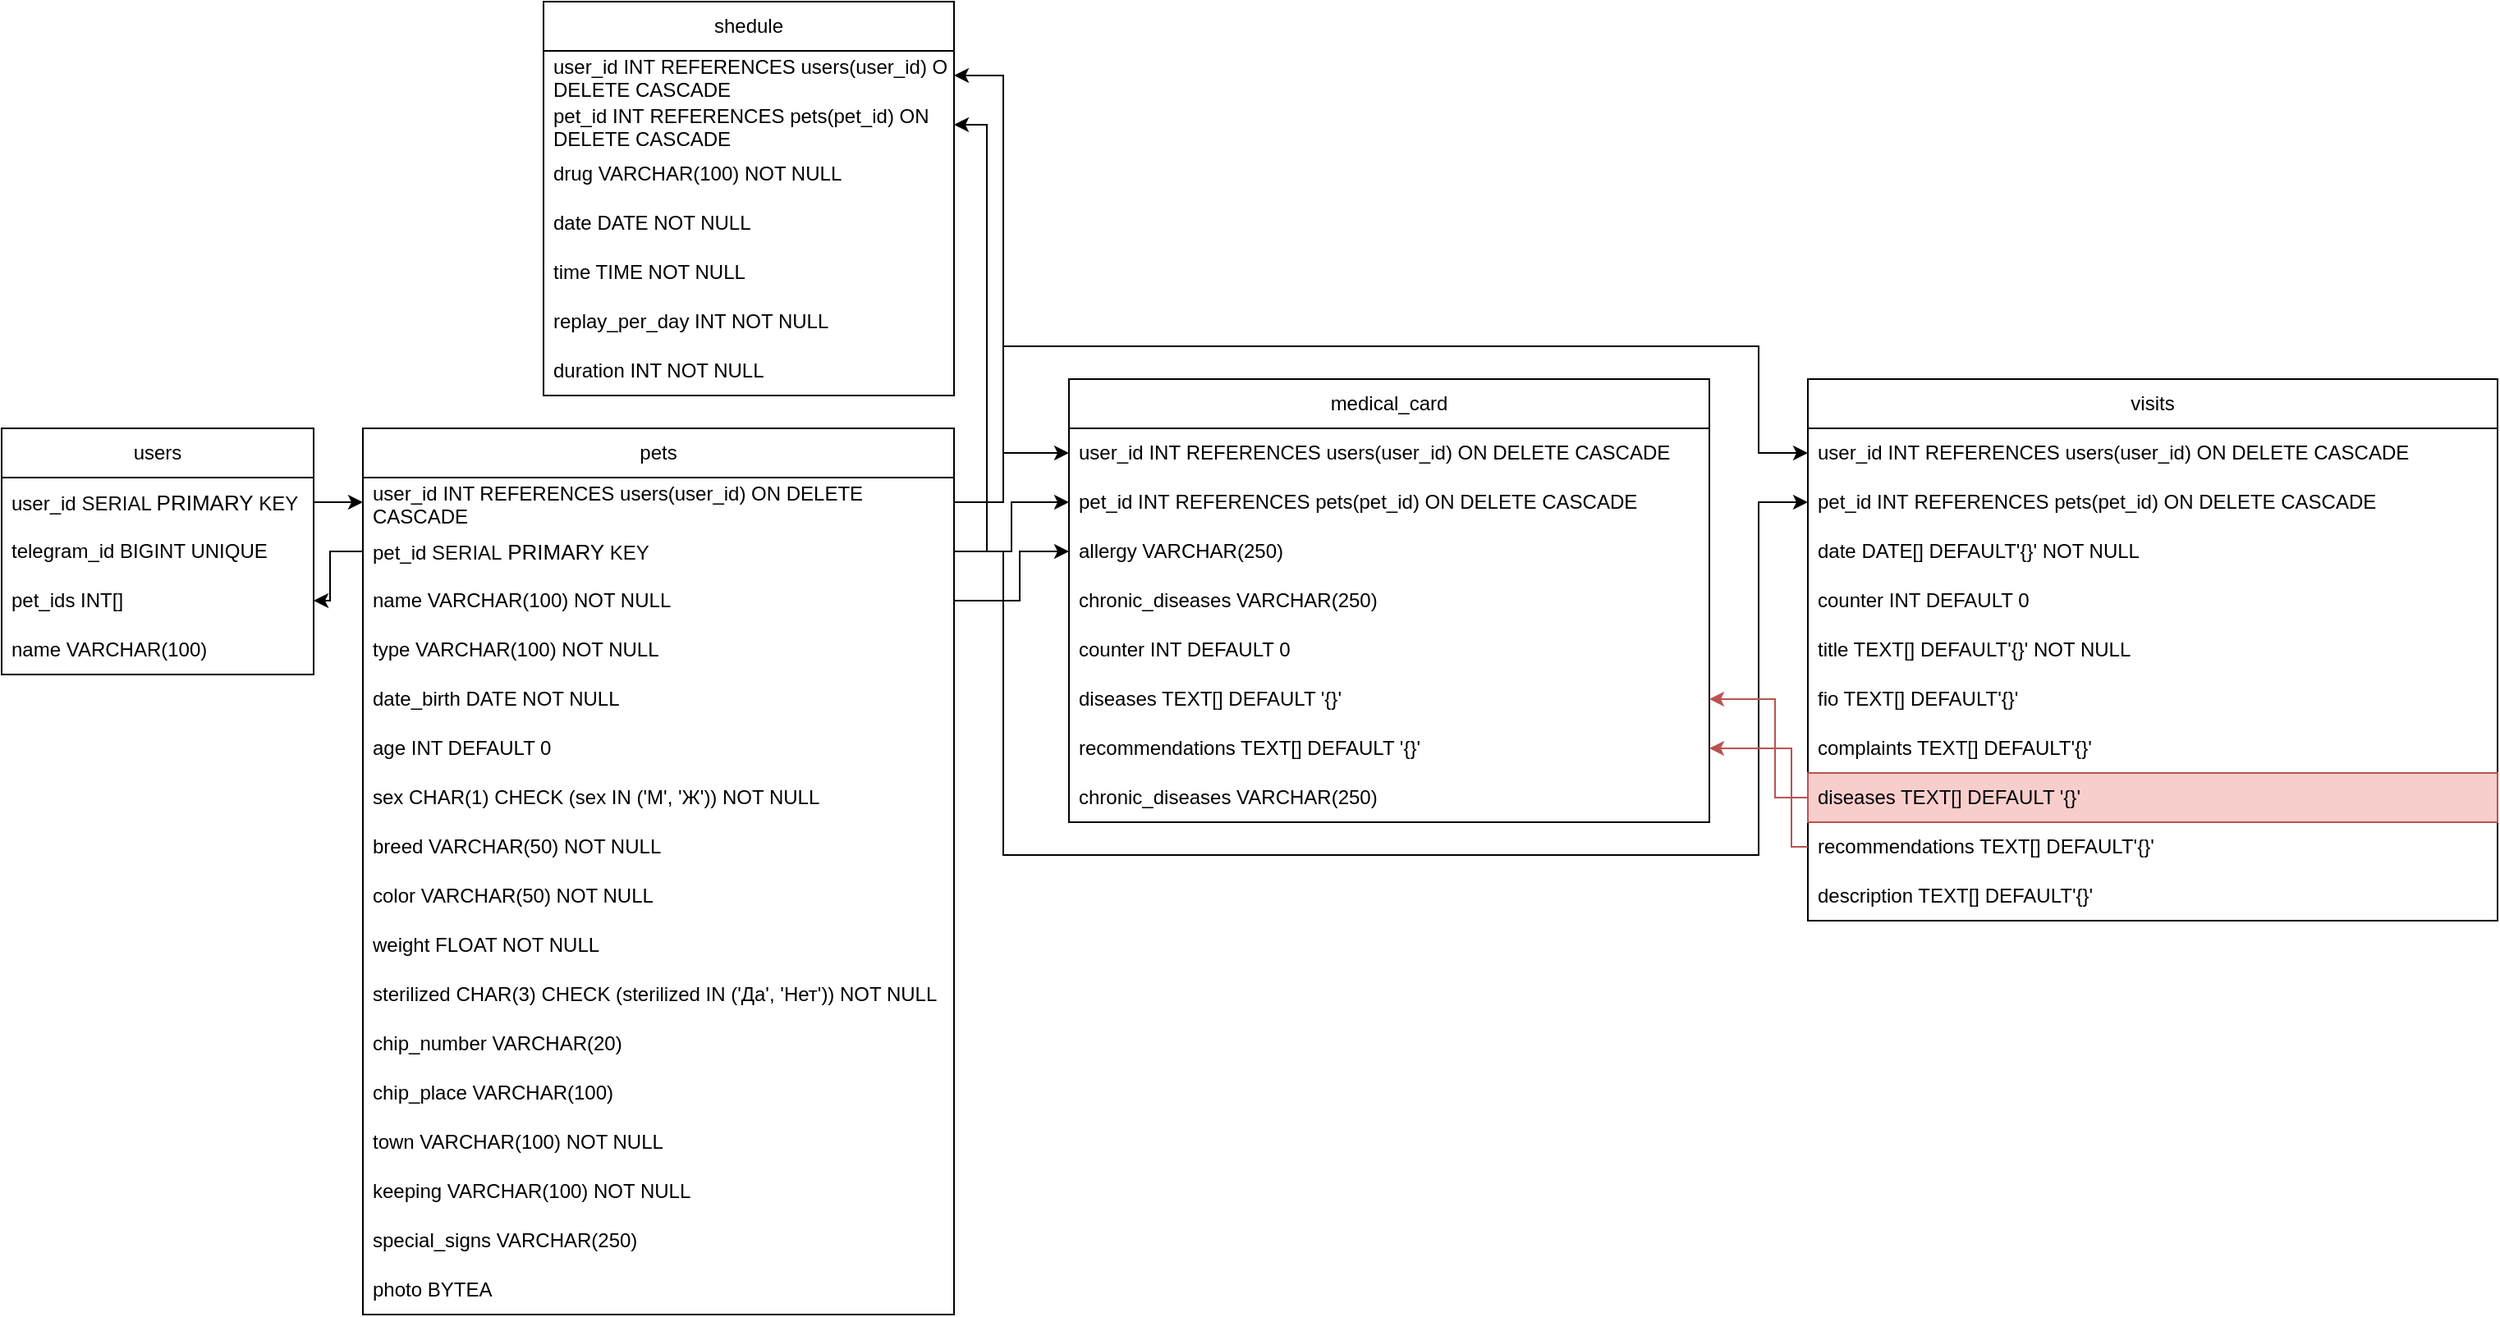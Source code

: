 <mxfile version="24.7.17">
  <diagram name="Страница — 1" id="2kLX4BQX8sCwUvxI8kL4">
    <mxGraphModel dx="1646" dy="1603" grid="1" gridSize="10" guides="1" tooltips="1" connect="1" arrows="1" fold="1" page="1" pageScale="1" pageWidth="827" pageHeight="1169" math="0" shadow="0">
      <root>
        <mxCell id="0" />
        <mxCell id="1" parent="0" />
        <mxCell id="tRE23R7GTaDSRuDy--_Y-1" value="users" style="swimlane;fontStyle=0;childLayout=stackLayout;horizontal=1;startSize=30;horizontalStack=0;resizeParent=1;resizeParentMax=0;resizeLast=0;collapsible=1;marginBottom=0;whiteSpace=wrap;html=1;" parent="1" vertex="1">
          <mxGeometry x="-180" y="220" width="190" height="150" as="geometry" />
        </mxCell>
        <mxCell id="tRE23R7GTaDSRuDy--_Y-2" value="user_id&amp;nbsp;&lt;span style=&quot;background-color: transparent; font-family: inherit; font-size: var(--_pr-code-fs); font-style: inherit; font-variant-ligatures: inherit; font-variant-caps: inherit; font-weight: inherit; white-space: inherit; color: rgb(12, 13, 14);&quot;&gt;SERIAL &lt;/span&gt;&lt;span style=&quot;background-color: transparent; font-family: inherit; font-style: inherit; font-variant-ligatures: inherit; font-variant-caps: inherit; font-weight: inherit; white-space: inherit; font-size: 13px;&quot;&gt;PRIMARY&lt;/span&gt;&lt;span style=&quot;background-color: transparent; font-family: inherit; font-size: var(--_pr-code-fs); font-style: inherit; font-variant-ligatures: inherit; font-variant-caps: inherit; font-weight: inherit; white-space: inherit; color: rgb(12, 13, 14);&quot;&gt;&amp;nbsp;KEY&lt;/span&gt;" style="text;strokeColor=none;fillColor=none;align=left;verticalAlign=middle;spacingLeft=4;spacingRight=4;overflow=hidden;points=[[0,0.5],[1,0.5]];portConstraint=eastwest;rotatable=0;whiteSpace=wrap;html=1;" parent="tRE23R7GTaDSRuDy--_Y-1" vertex="1">
          <mxGeometry y="30" width="190" height="30" as="geometry" />
        </mxCell>
        <mxCell id="tRE23R7GTaDSRuDy--_Y-57" value="telegram_id &lt;span class=&quot;hljs-type&quot;&gt;BIGINT&lt;/span&gt; &lt;span class=&quot;hljs-keyword&quot;&gt;UNIQUE&lt;/span&gt;" style="text;strokeColor=none;fillColor=none;align=left;verticalAlign=middle;spacingLeft=4;spacingRight=4;overflow=hidden;points=[[0,0.5],[1,0.5]];portConstraint=eastwest;rotatable=0;whiteSpace=wrap;html=1;" parent="tRE23R7GTaDSRuDy--_Y-1" vertex="1">
          <mxGeometry y="60" width="190" height="30" as="geometry" />
        </mxCell>
        <mxCell id="tRE23R7GTaDSRuDy--_Y-3" value="pet_ids&amp;nbsp;&lt;span class=&quot;hljs-type&quot;&gt;INT&lt;/span&gt;[]" style="text;strokeColor=none;fillColor=none;align=left;verticalAlign=middle;spacingLeft=4;spacingRight=4;overflow=hidden;points=[[0,0.5],[1,0.5]];portConstraint=eastwest;rotatable=0;whiteSpace=wrap;html=1;" parent="tRE23R7GTaDSRuDy--_Y-1" vertex="1">
          <mxGeometry y="90" width="190" height="30" as="geometry" />
        </mxCell>
        <mxCell id="tRE23R7GTaDSRuDy--_Y-4" value="name VARCHAR(100)" style="text;strokeColor=none;fillColor=none;align=left;verticalAlign=middle;spacingLeft=4;spacingRight=4;overflow=hidden;points=[[0,0.5],[1,0.5]];portConstraint=eastwest;rotatable=0;whiteSpace=wrap;html=1;" parent="tRE23R7GTaDSRuDy--_Y-1" vertex="1">
          <mxGeometry y="120" width="190" height="30" as="geometry" />
        </mxCell>
        <mxCell id="tRE23R7GTaDSRuDy--_Y-5" value="pets" style="swimlane;fontStyle=0;childLayout=stackLayout;horizontal=1;startSize=30;horizontalStack=0;resizeParent=1;resizeParentMax=0;resizeLast=0;collapsible=1;marginBottom=0;whiteSpace=wrap;html=1;swimlaneFillColor=default;" parent="1" vertex="1">
          <mxGeometry x="40" y="220" width="360" height="540" as="geometry">
            <mxRectangle x="274" y="220" width="60" height="30" as="alternateBounds" />
          </mxGeometry>
        </mxCell>
        <mxCell id="tRE23R7GTaDSRuDy--_Y-54" value="user_id&amp;nbsp;&lt;span class=&quot;hljs-type&quot;&gt;INT&lt;/span&gt; &lt;span class=&quot;hljs-keyword&quot;&gt;REFERENCES&lt;/span&gt; users(user_id)&amp;nbsp;ON DELETE CASCADE" style="text;strokeColor=none;fillColor=none;align=left;verticalAlign=middle;spacingLeft=4;spacingRight=4;overflow=hidden;points=[[0,0.5],[1,0.5]];portConstraint=eastwest;rotatable=0;whiteSpace=wrap;html=1;" parent="tRE23R7GTaDSRuDy--_Y-5" vertex="1">
          <mxGeometry y="30" width="360" height="30" as="geometry" />
        </mxCell>
        <mxCell id="tRE23R7GTaDSRuDy--_Y-6" value="pet_id&amp;nbsp;&lt;span style=&quot;font-family: inherit; font-size: var(--_pr-code-fs); font-style: inherit; font-variant-ligatures: inherit; font-variant-caps: inherit; font-weight: inherit; white-space: inherit; background-color: transparent; color: rgb(12, 13, 14);&quot;&gt;SERIAL&amp;nbsp;&lt;/span&gt;&lt;span style=&quot;font-family: inherit; font-style: inherit; font-variant-ligatures: inherit; font-variant-caps: inherit; font-weight: inherit; white-space: inherit; background-color: transparent; font-size: 13px;&quot;&gt;PRIMARY&lt;/span&gt;&lt;span style=&quot;font-family: inherit; font-size: var(--_pr-code-fs); font-style: inherit; font-variant-ligatures: inherit; font-variant-caps: inherit; font-weight: inherit; white-space: inherit; background-color: transparent; color: rgb(12, 13, 14);&quot;&gt;&amp;nbsp;KEY&lt;/span&gt;" style="text;strokeColor=none;fillColor=none;align=left;verticalAlign=middle;spacingLeft=4;spacingRight=4;overflow=hidden;points=[[0,0.5],[1,0.5]];portConstraint=eastwest;rotatable=0;whiteSpace=wrap;html=1;" parent="tRE23R7GTaDSRuDy--_Y-5" vertex="1">
          <mxGeometry y="60" width="360" height="30" as="geometry" />
        </mxCell>
        <mxCell id="tRE23R7GTaDSRuDy--_Y-7" value="name VARCHAR(100) NOT NULL" style="text;strokeColor=none;fillColor=none;align=left;verticalAlign=middle;spacingLeft=4;spacingRight=4;overflow=hidden;points=[[0,0.5],[1,0.5]];portConstraint=eastwest;rotatable=0;whiteSpace=wrap;html=1;" parent="tRE23R7GTaDSRuDy--_Y-5" vertex="1">
          <mxGeometry y="90" width="360" height="30" as="geometry" />
        </mxCell>
        <mxCell id="u6LkTPXZ42E2LxzYTsiw-1" value="type VARCHAR(100) NOT NULL" style="text;align=left;verticalAlign=middle;spacingLeft=4;spacingRight=4;overflow=hidden;points=[[0,0.5],[1,0.5]];portConstraint=eastwest;rotatable=0;whiteSpace=wrap;html=1;" parent="tRE23R7GTaDSRuDy--_Y-5" vertex="1">
          <mxGeometry y="120" width="360" height="30" as="geometry" />
        </mxCell>
        <mxCell id="tRE23R7GTaDSRuDy--_Y-21" value="date_birth DATE NOT NULL" style="text;strokeColor=none;fillColor=none;align=left;verticalAlign=middle;spacingLeft=4;spacingRight=4;overflow=hidden;points=[[0,0.5],[1,0.5]];portConstraint=eastwest;rotatable=0;whiteSpace=wrap;html=1;" parent="tRE23R7GTaDSRuDy--_Y-5" vertex="1">
          <mxGeometry y="150" width="360" height="30" as="geometry" />
        </mxCell>
        <mxCell id="ft2t-s6dSCb2vbicJCYg-4" value="age INT DEFAULT 0" style="text;align=left;verticalAlign=middle;spacingLeft=4;spacingRight=4;overflow=hidden;points=[[0,0.5],[1,0.5]];portConstraint=eastwest;rotatable=0;whiteSpace=wrap;html=1;" parent="tRE23R7GTaDSRuDy--_Y-5" vertex="1">
          <mxGeometry y="180" width="360" height="30" as="geometry" />
        </mxCell>
        <mxCell id="tRE23R7GTaDSRuDy--_Y-20" value="sex&amp;nbsp;&lt;span class=&quot;hljs-type&quot;&gt;CHAR&lt;/span&gt;(&lt;span class=&quot;hljs-number&quot;&gt;1&lt;/span&gt;) &lt;span class=&quot;hljs-keyword&quot;&gt;CHECK&lt;/span&gt; (sex&amp;nbsp;&lt;span class=&quot;hljs-keyword&quot;&gt;IN&lt;/span&gt; (&lt;span class=&quot;hljs-string&quot;&gt;&#39;М&#39;&lt;/span&gt;, &lt;span class=&quot;hljs-string&quot;&gt;&#39;Ж&#39;&lt;/span&gt;)) NOT NULL" style="text;strokeColor=none;fillColor=none;align=left;verticalAlign=middle;spacingLeft=4;spacingRight=4;overflow=hidden;points=[[0,0.5],[1,0.5]];portConstraint=eastwest;rotatable=0;whiteSpace=wrap;html=1;" parent="tRE23R7GTaDSRuDy--_Y-5" vertex="1">
          <mxGeometry y="210" width="360" height="30" as="geometry" />
        </mxCell>
        <mxCell id="tRE23R7GTaDSRuDy--_Y-8" value="breed VARCHAR(50) NOT NULL" style="text;strokeColor=none;fillColor=none;align=left;verticalAlign=middle;spacingLeft=4;spacingRight=4;overflow=hidden;points=[[0,0.5],[1,0.5]];portConstraint=eastwest;rotatable=0;whiteSpace=wrap;html=1;" parent="tRE23R7GTaDSRuDy--_Y-5" vertex="1">
          <mxGeometry y="240" width="360" height="30" as="geometry" />
        </mxCell>
        <mxCell id="tRE23R7GTaDSRuDy--_Y-22" value="color VARCHAR(50) NOT NULL" style="text;strokeColor=none;fillColor=none;align=left;verticalAlign=middle;spacingLeft=4;spacingRight=4;overflow=hidden;points=[[0,0.5],[1,0.5]];portConstraint=eastwest;rotatable=0;whiteSpace=wrap;html=1;" parent="tRE23R7GTaDSRuDy--_Y-5" vertex="1">
          <mxGeometry y="270" width="360" height="30" as="geometry" />
        </mxCell>
        <mxCell id="tRE23R7GTaDSRuDy--_Y-23" value="weight FLOAT NOT NULL" style="text;strokeColor=none;fillColor=none;align=left;verticalAlign=middle;spacingLeft=4;spacingRight=4;overflow=hidden;points=[[0,0.5],[1,0.5]];portConstraint=eastwest;rotatable=0;whiteSpace=wrap;html=1;" parent="tRE23R7GTaDSRuDy--_Y-5" vertex="1">
          <mxGeometry y="300" width="360" height="30" as="geometry" />
        </mxCell>
        <mxCell id="tRE23R7GTaDSRuDy--_Y-24" value="sterilized&amp;nbsp;&lt;span class=&quot;hljs-type&quot;&gt;CHAR&lt;/span&gt;(3)&amp;nbsp;&lt;span class=&quot;hljs-keyword&quot;&gt;CHECK&lt;/span&gt;&amp;nbsp;(&lt;span class=&quot;hljs-keyword&quot;&gt;sterilized IN&lt;/span&gt;&amp;nbsp;(&lt;span class=&quot;hljs-string&quot;&gt;&#39;Да&#39;&lt;/span&gt;,&amp;nbsp;&lt;span class=&quot;hljs-string&quot;&gt;&#39;Нет&#39;&lt;/span&gt;)) NOT NULL" style="text;strokeColor=none;fillColor=none;align=left;verticalAlign=middle;spacingLeft=4;spacingRight=4;overflow=hidden;points=[[0,0.5],[1,0.5]];portConstraint=eastwest;rotatable=0;whiteSpace=wrap;html=1;" parent="tRE23R7GTaDSRuDy--_Y-5" vertex="1">
          <mxGeometry y="330" width="360" height="30" as="geometry" />
        </mxCell>
        <mxCell id="tRE23R7GTaDSRuDy--_Y-26" value="chip_number VARCHAR(20)" style="text;strokeColor=none;fillColor=none;align=left;verticalAlign=middle;spacingLeft=4;spacingRight=4;overflow=hidden;points=[[0,0.5],[1,0.5]];portConstraint=eastwest;rotatable=0;whiteSpace=wrap;html=1;" parent="tRE23R7GTaDSRuDy--_Y-5" vertex="1">
          <mxGeometry y="360" width="360" height="30" as="geometry" />
        </mxCell>
        <mxCell id="tRE23R7GTaDSRuDy--_Y-25" value="chip_place VARCHAR(100)" style="text;strokeColor=none;fillColor=none;align=left;verticalAlign=middle;spacingLeft=4;spacingRight=4;overflow=hidden;points=[[0,0.5],[1,0.5]];portConstraint=eastwest;rotatable=0;whiteSpace=wrap;html=1;" parent="tRE23R7GTaDSRuDy--_Y-5" vertex="1">
          <mxGeometry y="390" width="360" height="30" as="geometry" />
        </mxCell>
        <mxCell id="tRE23R7GTaDSRuDy--_Y-27" value="town VARCHAR(100) NOT NULL&amp;nbsp;" style="text;strokeColor=none;fillColor=none;align=left;verticalAlign=middle;spacingLeft=4;spacingRight=4;overflow=hidden;points=[[0,0.5],[1,0.5]];portConstraint=eastwest;rotatable=0;whiteSpace=wrap;html=1;" parent="tRE23R7GTaDSRuDy--_Y-5" vertex="1">
          <mxGeometry y="420" width="360" height="30" as="geometry" />
        </mxCell>
        <mxCell id="tRE23R7GTaDSRuDy--_Y-29" value="keeping VARCHAR(100) NOT NULL" style="text;strokeColor=none;fillColor=none;align=left;verticalAlign=middle;spacingLeft=4;spacingRight=4;overflow=hidden;points=[[0,0.5],[1,0.5]];portConstraint=eastwest;rotatable=0;whiteSpace=wrap;html=1;" parent="tRE23R7GTaDSRuDy--_Y-5" vertex="1">
          <mxGeometry y="450" width="360" height="30" as="geometry" />
        </mxCell>
        <mxCell id="tRE23R7GTaDSRuDy--_Y-28" value="special_signs VARCHAR(250)" style="text;strokeColor=none;fillColor=none;align=left;verticalAlign=middle;spacingLeft=4;spacingRight=4;overflow=hidden;points=[[0,0.5],[1,0.5]];portConstraint=eastwest;rotatable=0;whiteSpace=wrap;html=1;" parent="tRE23R7GTaDSRuDy--_Y-5" vertex="1">
          <mxGeometry y="480" width="360" height="30" as="geometry" />
        </mxCell>
        <mxCell id="tRE23R7GTaDSRuDy--_Y-30" value="photo&amp;nbsp;BYTEA  " style="text;strokeColor=none;fillColor=none;align=left;verticalAlign=middle;spacingLeft=4;spacingRight=4;overflow=hidden;points=[[0,0.5],[1,0.5]];portConstraint=eastwest;rotatable=0;whiteSpace=wrap;html=1;" parent="tRE23R7GTaDSRuDy--_Y-5" vertex="1">
          <mxGeometry y="510" width="360" height="30" as="geometry" />
        </mxCell>
        <mxCell id="tRE23R7GTaDSRuDy--_Y-9" value="medical_card" style="swimlane;fontStyle=0;childLayout=stackLayout;horizontal=1;startSize=30;horizontalStack=0;resizeParent=1;resizeParentMax=0;resizeLast=0;collapsible=1;marginBottom=0;whiteSpace=wrap;html=1;" parent="1" vertex="1">
          <mxGeometry x="470" y="190" width="390" height="270" as="geometry" />
        </mxCell>
        <mxCell id="ft2t-s6dSCb2vbicJCYg-18" value="user_id&amp;nbsp;&lt;span class=&quot;hljs-type&quot;&gt;INT&lt;/span&gt;&amp;nbsp;&lt;span class=&quot;hljs-keyword&quot;&gt;REFERENCES&lt;/span&gt;&amp;nbsp;users(user_id)&amp;nbsp;ON DELETE CASCADE" style="text;align=left;verticalAlign=middle;spacingLeft=4;spacingRight=4;overflow=hidden;points=[[0,0.5],[1,0.5]];portConstraint=eastwest;rotatable=0;whiteSpace=wrap;html=1;" parent="tRE23R7GTaDSRuDy--_Y-9" vertex="1">
          <mxGeometry y="30" width="390" height="30" as="geometry" />
        </mxCell>
        <mxCell id="tRE23R7GTaDSRuDy--_Y-10" value="pet_id&amp;nbsp;&lt;span class=&quot;hljs-type&quot;&gt;INT&lt;/span&gt;&amp;nbsp;&lt;span class=&quot;hljs-keyword&quot;&gt;REFERENCES&lt;/span&gt;&amp;nbsp;pets(pet_id)&amp;nbsp;ON DELETE CASCADE" style="text;align=left;verticalAlign=middle;spacingLeft=4;spacingRight=4;overflow=hidden;points=[[0,0.5],[1,0.5]];portConstraint=eastwest;rotatable=0;whiteSpace=wrap;html=1;" parent="tRE23R7GTaDSRuDy--_Y-9" vertex="1">
          <mxGeometry y="60" width="390" height="30" as="geometry" />
        </mxCell>
        <mxCell id="tRE23R7GTaDSRuDy--_Y-39" value="allergy VARCHAR(250)" style="text;align=left;verticalAlign=middle;spacingLeft=4;spacingRight=4;overflow=hidden;points=[[0,0.5],[1,0.5]];portConstraint=eastwest;rotatable=0;whiteSpace=wrap;html=1;" parent="tRE23R7GTaDSRuDy--_Y-9" vertex="1">
          <mxGeometry y="90" width="390" height="30" as="geometry" />
        </mxCell>
        <mxCell id="tRE23R7GTaDSRuDy--_Y-31" value="chronic_diseases VARCHAR(250)" style="text;align=left;verticalAlign=middle;spacingLeft=4;spacingRight=4;overflow=hidden;points=[[0,0.5],[1,0.5]];portConstraint=eastwest;rotatable=0;whiteSpace=wrap;html=1;" parent="tRE23R7GTaDSRuDy--_Y-9" vertex="1">
          <mxGeometry y="120" width="390" height="30" as="geometry" />
        </mxCell>
        <mxCell id="tRE23R7GTaDSRuDy--_Y-67" value="counter&amp;nbsp;&lt;span class=&quot;hljs-type&quot;&gt;INT&lt;/span&gt; &lt;span class=&quot;hljs-keyword&quot;&gt;DEFAULT&lt;/span&gt; &lt;span class=&quot;hljs-number&quot;&gt;0&lt;/span&gt;" style="text;align=left;verticalAlign=middle;spacingLeft=4;spacingRight=4;overflow=hidden;points=[[0,0.5],[1,0.5]];portConstraint=eastwest;rotatable=0;whiteSpace=wrap;html=1;" parent="tRE23R7GTaDSRuDy--_Y-9" vertex="1">
          <mxGeometry y="150" width="390" height="30" as="geometry" />
        </mxCell>
        <mxCell id="tRE23R7GTaDSRuDy--_Y-12" value="diseases TEXT[] DEFAULT &#39;{}&#39;" style="text;align=left;verticalAlign=middle;spacingLeft=4;spacingRight=4;overflow=hidden;points=[[0,0.5],[1,0.5]];portConstraint=eastwest;rotatable=0;whiteSpace=wrap;html=1;" parent="tRE23R7GTaDSRuDy--_Y-9" vertex="1">
          <mxGeometry y="180" width="390" height="30" as="geometry" />
        </mxCell>
        <mxCell id="tRE23R7GTaDSRuDy--_Y-40" value="recommendations TEXT[] DEFAULT &#39;{}&#39;" style="text;align=left;verticalAlign=middle;spacingLeft=4;spacingRight=4;overflow=hidden;points=[[0,0.5],[1,0.5]];portConstraint=eastwest;rotatable=0;whiteSpace=wrap;html=1;" parent="tRE23R7GTaDSRuDy--_Y-9" vertex="1">
          <mxGeometry y="210" width="390" height="30" as="geometry" />
        </mxCell>
        <mxCell id="X4_t1BBVbTlC2I_Ba-uj-4" value="chronic_diseases VARCHAR(250)" style="text;align=left;verticalAlign=middle;spacingLeft=4;spacingRight=4;overflow=hidden;points=[[0,0.5],[1,0.5]];portConstraint=eastwest;rotatable=0;whiteSpace=wrap;html=1;" vertex="1" parent="tRE23R7GTaDSRuDy--_Y-9">
          <mxGeometry y="240" width="390" height="30" as="geometry" />
        </mxCell>
        <mxCell id="tRE23R7GTaDSRuDy--_Y-13" value="shedule" style="swimlane;fontStyle=0;childLayout=stackLayout;horizontal=1;startSize=30;horizontalStack=0;resizeParent=1;resizeParentMax=0;resizeLast=0;collapsible=1;marginBottom=0;whiteSpace=wrap;html=1;" parent="1" vertex="1">
          <mxGeometry x="150" y="-40" width="250" height="240" as="geometry" />
        </mxCell>
        <mxCell id="ft2t-s6dSCb2vbicJCYg-22" value="user_id&amp;nbsp;&lt;span class=&quot;hljs-type&quot;&gt;INT&lt;/span&gt;&amp;nbsp;&lt;span class=&quot;hljs-keyword&quot;&gt;REFERENCES&lt;/span&gt;&amp;nbsp;users(user_id)&amp;nbsp;ON DELETE CASCADE" style="text;align=left;verticalAlign=middle;spacingLeft=4;spacingRight=4;overflow=hidden;points=[[0,0.5],[1,0.5]];portConstraint=eastwest;rotatable=0;whiteSpace=wrap;html=1;" parent="tRE23R7GTaDSRuDy--_Y-13" vertex="1">
          <mxGeometry y="30" width="250" height="30" as="geometry" />
        </mxCell>
        <mxCell id="tRE23R7GTaDSRuDy--_Y-14" value="pet_id&amp;nbsp;&lt;span class=&quot;hljs-type&quot;&gt;INT&lt;/span&gt;&amp;nbsp;&lt;span class=&quot;hljs-keyword&quot;&gt;REFERENCES&lt;/span&gt;&amp;nbsp;pets(pet_id)&amp;nbsp;ON DELETE CASCADE" style="text;align=left;verticalAlign=middle;spacingLeft=4;spacingRight=4;overflow=hidden;points=[[0,0.5],[1,0.5]];portConstraint=eastwest;rotatable=0;whiteSpace=wrap;html=1;" parent="tRE23R7GTaDSRuDy--_Y-13" vertex="1">
          <mxGeometry y="60" width="250" height="30" as="geometry" />
        </mxCell>
        <mxCell id="tRE23R7GTaDSRuDy--_Y-50" value="drug VARCHAR(100) NOT NULL" style="text;align=left;verticalAlign=middle;spacingLeft=4;spacingRight=4;overflow=hidden;points=[[0,0.5],[1,0.5]];portConstraint=eastwest;rotatable=0;whiteSpace=wrap;html=1;" parent="tRE23R7GTaDSRuDy--_Y-13" vertex="1">
          <mxGeometry y="90" width="250" height="30" as="geometry" />
        </mxCell>
        <mxCell id="tRE23R7GTaDSRuDy--_Y-15" value="date DATE NOT NULL" style="text;align=left;verticalAlign=middle;spacingLeft=4;spacingRight=4;overflow=hidden;points=[[0,0.5],[1,0.5]];portConstraint=eastwest;rotatable=0;whiteSpace=wrap;html=1;" parent="tRE23R7GTaDSRuDy--_Y-13" vertex="1">
          <mxGeometry y="120" width="250" height="30" as="geometry" />
        </mxCell>
        <mxCell id="tRE23R7GTaDSRuDy--_Y-51" value="time TIME NOT NULL" style="text;align=left;verticalAlign=middle;spacingLeft=4;spacingRight=4;overflow=hidden;points=[[0,0.5],[1,0.5]];portConstraint=eastwest;rotatable=0;whiteSpace=wrap;html=1;" parent="tRE23R7GTaDSRuDy--_Y-13" vertex="1">
          <mxGeometry y="150" width="250" height="30" as="geometry" />
        </mxCell>
        <mxCell id="tRE23R7GTaDSRuDy--_Y-52" value="replay_per_day INT NOT NULL" style="text;align=left;verticalAlign=middle;spacingLeft=4;spacingRight=4;overflow=hidden;points=[[0,0.5],[1,0.5]];portConstraint=eastwest;rotatable=0;whiteSpace=wrap;html=1;" parent="tRE23R7GTaDSRuDy--_Y-13" vertex="1">
          <mxGeometry y="180" width="250" height="30" as="geometry" />
        </mxCell>
        <mxCell id="tRE23R7GTaDSRuDy--_Y-16" value="duration INT NOT NULL" style="text;align=left;verticalAlign=middle;spacingLeft=4;spacingRight=4;overflow=hidden;points=[[0,0.5],[1,0.5]];portConstraint=eastwest;rotatable=0;whiteSpace=wrap;html=1;" parent="tRE23R7GTaDSRuDy--_Y-13" vertex="1">
          <mxGeometry y="210" width="250" height="30" as="geometry" />
        </mxCell>
        <mxCell id="tRE23R7GTaDSRuDy--_Y-49" style="edgeStyle=orthogonalEdgeStyle;rounded=0;orthogonalLoop=1;jettySize=auto;html=1;exitX=1;exitY=0.5;exitDx=0;exitDy=0;entryX=1;entryY=0.5;entryDx=0;entryDy=0;" parent="1" source="tRE23R7GTaDSRuDy--_Y-6" target="tRE23R7GTaDSRuDy--_Y-14" edge="1">
          <mxGeometry relative="1" as="geometry" />
        </mxCell>
        <mxCell id="tRE23R7GTaDSRuDy--_Y-53" style="edgeStyle=orthogonalEdgeStyle;rounded=0;orthogonalLoop=1;jettySize=auto;html=1;exitX=0;exitY=0.5;exitDx=0;exitDy=0;entryX=1;entryY=0.5;entryDx=0;entryDy=0;" parent="1" source="tRE23R7GTaDSRuDy--_Y-6" target="tRE23R7GTaDSRuDy--_Y-3" edge="1">
          <mxGeometry relative="1" as="geometry" />
        </mxCell>
        <mxCell id="tRE23R7GTaDSRuDy--_Y-55" style="edgeStyle=orthogonalEdgeStyle;rounded=0;orthogonalLoop=1;jettySize=auto;html=1;exitX=1;exitY=0.5;exitDx=0;exitDy=0;entryX=0;entryY=0.5;entryDx=0;entryDy=0;" parent="1" source="tRE23R7GTaDSRuDy--_Y-2" target="tRE23R7GTaDSRuDy--_Y-54" edge="1">
          <mxGeometry relative="1" as="geometry" />
        </mxCell>
        <mxCell id="tRE23R7GTaDSRuDy--_Y-59" style="edgeStyle=orthogonalEdgeStyle;rounded=0;orthogonalLoop=1;jettySize=auto;html=1;exitX=1;exitY=0.5;exitDx=0;exitDy=0;entryX=0;entryY=0.5;entryDx=0;entryDy=0;" parent="1" source="tRE23R7GTaDSRuDy--_Y-6" target="tRE23R7GTaDSRuDy--_Y-10" edge="1">
          <mxGeometry relative="1" as="geometry" />
        </mxCell>
        <mxCell id="ft2t-s6dSCb2vbicJCYg-5" value="visits" style="swimlane;fontStyle=0;childLayout=stackLayout;horizontal=1;startSize=30;horizontalStack=0;resizeParent=1;resizeParentMax=0;resizeLast=0;collapsible=1;marginBottom=0;whiteSpace=wrap;html=1;" parent="1" vertex="1">
          <mxGeometry x="920" y="190" width="420" height="330" as="geometry" />
        </mxCell>
        <mxCell id="ft2t-s6dSCb2vbicJCYg-17" value="user_id&amp;nbsp;&lt;span class=&quot;hljs-type&quot;&gt;INT&lt;/span&gt;&amp;nbsp;&lt;span class=&quot;hljs-keyword&quot;&gt;REFERENCES&lt;/span&gt;&amp;nbsp;users(user_id)&amp;nbsp;ON DELETE CASCADE" style="text;align=left;verticalAlign=middle;spacingLeft=4;spacingRight=4;overflow=hidden;points=[[0,0.5],[1,0.5]];portConstraint=eastwest;rotatable=0;whiteSpace=wrap;html=1;" parent="ft2t-s6dSCb2vbicJCYg-5" vertex="1">
          <mxGeometry y="30" width="420" height="30" as="geometry" />
        </mxCell>
        <mxCell id="ft2t-s6dSCb2vbicJCYg-6" value="pet_id&amp;nbsp;&lt;span class=&quot;hljs-type&quot;&gt;INT&lt;/span&gt;&amp;nbsp;&lt;span class=&quot;hljs-keyword&quot;&gt;REFERENCES&lt;/span&gt;&amp;nbsp;pets(pet_id)&amp;nbsp;ON DELETE CASCADE" style="text;align=left;verticalAlign=middle;spacingLeft=4;spacingRight=4;overflow=hidden;points=[[0,0.5],[1,0.5]];portConstraint=eastwest;rotatable=0;whiteSpace=wrap;html=1;" parent="ft2t-s6dSCb2vbicJCYg-5" vertex="1">
          <mxGeometry y="60" width="420" height="30" as="geometry" />
        </mxCell>
        <mxCell id="ft2t-s6dSCb2vbicJCYg-8" value="date DATE[] DEFAULT&#39;{}&#39; NOT NULL" style="text;align=left;verticalAlign=middle;spacingLeft=4;spacingRight=4;overflow=hidden;points=[[0,0.5],[1,0.5]];portConstraint=eastwest;rotatable=0;whiteSpace=wrap;html=1;" parent="ft2t-s6dSCb2vbicJCYg-5" vertex="1">
          <mxGeometry y="90" width="420" height="30" as="geometry" />
        </mxCell>
        <mxCell id="ft2t-s6dSCb2vbicJCYg-26" value="counter&amp;nbsp;&lt;span class=&quot;hljs-type&quot;&gt;INT&lt;/span&gt; &lt;span class=&quot;hljs-keyword&quot;&gt;DEFAULT&lt;/span&gt; &lt;span class=&quot;hljs-number&quot;&gt;0&lt;/span&gt;" style="text;align=left;verticalAlign=middle;spacingLeft=4;spacingRight=4;overflow=hidden;points=[[0,0.5],[1,0.5]];portConstraint=eastwest;rotatable=0;whiteSpace=wrap;html=1;" parent="ft2t-s6dSCb2vbicJCYg-5" vertex="1">
          <mxGeometry y="120" width="420" height="30" as="geometry" />
        </mxCell>
        <mxCell id="ft2t-s6dSCb2vbicJCYg-9" value="title TEXT[] DEFAULT&#39;{}&#39; NOT NULL" style="text;align=left;verticalAlign=middle;spacingLeft=4;spacingRight=4;overflow=hidden;points=[[0,0.5],[1,0.5]];portConstraint=eastwest;rotatable=0;whiteSpace=wrap;html=1;" parent="ft2t-s6dSCb2vbicJCYg-5" vertex="1">
          <mxGeometry y="150" width="420" height="30" as="geometry" />
        </mxCell>
        <mxCell id="ft2t-s6dSCb2vbicJCYg-10" value="fio TEXT[] DEFAULT&#39;{}&#39;" style="text;align=left;verticalAlign=middle;spacingLeft=4;spacingRight=4;overflow=hidden;points=[[0,0.5],[1,0.5]];portConstraint=eastwest;rotatable=0;whiteSpace=wrap;html=1;" parent="ft2t-s6dSCb2vbicJCYg-5" vertex="1">
          <mxGeometry y="180" width="420" height="30" as="geometry" />
        </mxCell>
        <mxCell id="ft2t-s6dSCb2vbicJCYg-11" value="complaints TEXT[] DEFAULT&#39;{}&#39;" style="text;align=left;verticalAlign=middle;spacingLeft=4;spacingRight=4;overflow=hidden;points=[[0,0.5],[1,0.5]];portConstraint=eastwest;rotatable=0;whiteSpace=wrap;html=1;" parent="ft2t-s6dSCb2vbicJCYg-5" vertex="1">
          <mxGeometry y="210" width="420" height="30" as="geometry" />
        </mxCell>
        <mxCell id="X4_t1BBVbTlC2I_Ba-uj-1" value="diseases TEXT[] DEFAULT &#39;{}&#39;" style="text;align=left;verticalAlign=middle;spacingLeft=4;spacingRight=4;overflow=hidden;points=[[0,0.5],[1,0.5]];portConstraint=eastwest;rotatable=0;whiteSpace=wrap;html=1;fillColor=#f8cecc;strokeColor=#b85450;" vertex="1" parent="ft2t-s6dSCb2vbicJCYg-5">
          <mxGeometry y="240" width="420" height="30" as="geometry" />
        </mxCell>
        <mxCell id="ft2t-s6dSCb2vbicJCYg-12" value="recommendations TEXT[] DEFAULT&#39;{}&#39;" style="text;align=left;verticalAlign=middle;spacingLeft=4;spacingRight=4;overflow=hidden;points=[[0,0.5],[1,0.5]];portConstraint=eastwest;rotatable=0;whiteSpace=wrap;html=1;" parent="ft2t-s6dSCb2vbicJCYg-5" vertex="1">
          <mxGeometry y="270" width="420" height="30" as="geometry" />
        </mxCell>
        <mxCell id="ft2t-s6dSCb2vbicJCYg-13" value="description TEXT[] DEFAULT&#39;{}&#39;" style="text;align=left;verticalAlign=middle;spacingLeft=4;spacingRight=4;overflow=hidden;points=[[0,0.5],[1,0.5]];portConstraint=eastwest;rotatable=0;whiteSpace=wrap;html=1;" parent="ft2t-s6dSCb2vbicJCYg-5" vertex="1">
          <mxGeometry y="300" width="420" height="30" as="geometry" />
        </mxCell>
        <mxCell id="ft2t-s6dSCb2vbicJCYg-19" style="edgeStyle=orthogonalEdgeStyle;rounded=0;orthogonalLoop=1;jettySize=auto;html=1;exitX=1;exitY=0.5;exitDx=0;exitDy=0;entryX=0;entryY=0.5;entryDx=0;entryDy=0;" parent="1" source="tRE23R7GTaDSRuDy--_Y-7" edge="1">
          <mxGeometry relative="1" as="geometry">
            <Array as="points">
              <mxPoint x="440" y="325" />
              <mxPoint x="440" y="295" />
            </Array>
            <mxPoint x="470" y="295" as="targetPoint" />
          </mxGeometry>
        </mxCell>
        <mxCell id="ft2t-s6dSCb2vbicJCYg-21" style="edgeStyle=orthogonalEdgeStyle;rounded=0;orthogonalLoop=1;jettySize=auto;html=1;exitX=1;exitY=0.5;exitDx=0;exitDy=0;entryX=0;entryY=0.5;entryDx=0;entryDy=0;" parent="1" source="tRE23R7GTaDSRuDy--_Y-54" target="ft2t-s6dSCb2vbicJCYg-18" edge="1">
          <mxGeometry relative="1" as="geometry">
            <Array as="points">
              <mxPoint x="430" y="265" />
              <mxPoint x="430" y="235" />
            </Array>
          </mxGeometry>
        </mxCell>
        <mxCell id="ft2t-s6dSCb2vbicJCYg-23" style="edgeStyle=orthogonalEdgeStyle;rounded=0;orthogonalLoop=1;jettySize=auto;html=1;exitX=1;exitY=0.5;exitDx=0;exitDy=0;entryX=1;entryY=0.5;entryDx=0;entryDy=0;" parent="1" source="tRE23R7GTaDSRuDy--_Y-54" target="ft2t-s6dSCb2vbicJCYg-22" edge="1">
          <mxGeometry relative="1" as="geometry">
            <Array as="points">
              <mxPoint x="430" y="265" />
              <mxPoint x="430" y="5" />
            </Array>
          </mxGeometry>
        </mxCell>
        <mxCell id="ft2t-s6dSCb2vbicJCYg-24" style="edgeStyle=orthogonalEdgeStyle;rounded=0;orthogonalLoop=1;jettySize=auto;html=1;exitX=1;exitY=0.5;exitDx=0;exitDy=0;entryX=0;entryY=0.5;entryDx=0;entryDy=0;" parent="1" source="tRE23R7GTaDSRuDy--_Y-54" target="ft2t-s6dSCb2vbicJCYg-17" edge="1">
          <mxGeometry relative="1" as="geometry">
            <Array as="points">
              <mxPoint x="430" y="265" />
              <mxPoint x="430" y="170" />
              <mxPoint x="890" y="170" />
              <mxPoint x="890" y="235" />
            </Array>
          </mxGeometry>
        </mxCell>
        <mxCell id="ft2t-s6dSCb2vbicJCYg-25" style="edgeStyle=orthogonalEdgeStyle;rounded=0;orthogonalLoop=1;jettySize=auto;html=1;exitX=1;exitY=0.5;exitDx=0;exitDy=0;entryX=0;entryY=0.5;entryDx=0;entryDy=0;" parent="1" source="tRE23R7GTaDSRuDy--_Y-6" target="ft2t-s6dSCb2vbicJCYg-6" edge="1">
          <mxGeometry relative="1" as="geometry">
            <Array as="points">
              <mxPoint x="430" y="295" />
              <mxPoint x="430" y="480" />
              <mxPoint x="890" y="480" />
              <mxPoint x="890" y="265" />
            </Array>
          </mxGeometry>
        </mxCell>
        <mxCell id="X4_t1BBVbTlC2I_Ba-uj-2" style="edgeStyle=orthogonalEdgeStyle;rounded=0;orthogonalLoop=1;jettySize=auto;html=1;exitX=0;exitY=0.5;exitDx=0;exitDy=0;entryX=1;entryY=0.5;entryDx=0;entryDy=0;fillColor=#f8cecc;strokeColor=#b85450;" edge="1" parent="1" source="X4_t1BBVbTlC2I_Ba-uj-1" target="tRE23R7GTaDSRuDy--_Y-12">
          <mxGeometry relative="1" as="geometry">
            <Array as="points">
              <mxPoint x="900" y="445" />
              <mxPoint x="900" y="385" />
            </Array>
          </mxGeometry>
        </mxCell>
        <mxCell id="X4_t1BBVbTlC2I_Ba-uj-3" style="edgeStyle=orthogonalEdgeStyle;rounded=0;orthogonalLoop=1;jettySize=auto;html=1;exitX=0;exitY=0.5;exitDx=0;exitDy=0;entryX=1;entryY=0.5;entryDx=0;entryDy=0;fillColor=#f8cecc;strokeColor=#b85450;" edge="1" parent="1" source="ft2t-s6dSCb2vbicJCYg-12" target="tRE23R7GTaDSRuDy--_Y-40">
          <mxGeometry relative="1" as="geometry">
            <Array as="points">
              <mxPoint x="910" y="475" />
              <mxPoint x="910" y="415" />
            </Array>
          </mxGeometry>
        </mxCell>
      </root>
    </mxGraphModel>
  </diagram>
</mxfile>
